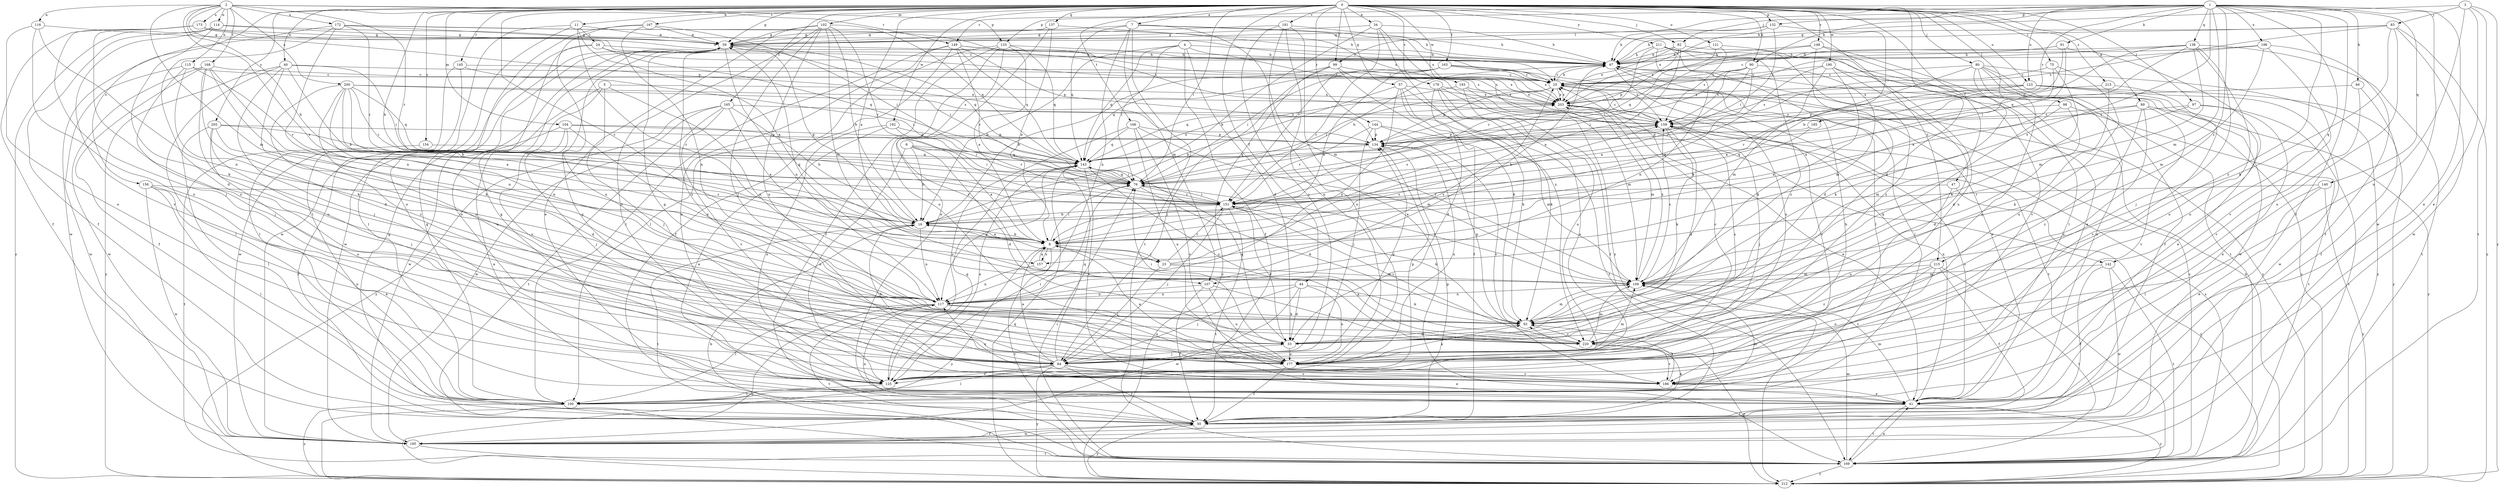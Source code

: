 strict digraph  {
0;
1;
2;
3;
4;
5;
6;
7;
8;
11;
16;
23;
24;
25;
33;
34;
40;
41;
44;
47;
50;
57;
59;
66;
67;
75;
76;
80;
82;
83;
84;
89;
90;
91;
92;
97;
98;
99;
100;
102;
104;
107;
109;
114;
115;
116;
117;
121;
123;
125;
132;
133;
134;
137;
138;
140;
142;
143;
144;
145;
148;
149;
151;
154;
156;
157;
159;
163;
165;
166;
167;
168;
169;
172;
173;
177;
179;
181;
185;
186;
190;
192;
193;
195;
196;
200;
203;
205;
211;
212;
213;
215;
220;
0 -> 7  [label=a];
0 -> 8  [label=a];
0 -> 11  [label=b];
0 -> 16  [label=b];
0 -> 23  [label=c];
0 -> 33  [label=d];
0 -> 34  [label=e];
0 -> 40  [label=e];
0 -> 44  [label=f];
0 -> 47  [label=f];
0 -> 57  [label=g];
0 -> 59  [label=g];
0 -> 75  [label=i];
0 -> 76  [label=i];
0 -> 80  [label=j];
0 -> 82  [label=j];
0 -> 89  [label=k];
0 -> 90  [label=k];
0 -> 97  [label=l];
0 -> 98  [label=l];
0 -> 99  [label=l];
0 -> 102  [label=m];
0 -> 104  [label=m];
0 -> 121  [label=o];
0 -> 123  [label=o];
0 -> 132  [label=p];
0 -> 137  [label=q];
0 -> 144  [label=r];
0 -> 145  [label=r];
0 -> 148  [label=r];
0 -> 154  [label=s];
0 -> 156  [label=s];
0 -> 163  [label=t];
0 -> 165  [label=t];
0 -> 166  [label=t];
0 -> 167  [label=t];
0 -> 179  [label=v];
0 -> 181  [label=v];
0 -> 190  [label=w];
0 -> 192  [label=w];
0 -> 193  [label=w];
0 -> 205  [label=y];
0 -> 211  [label=y];
0 -> 213  [label=z];
0 -> 215  [label=z];
1 -> 41  [label=e];
1 -> 50  [label=f];
1 -> 66  [label=h];
1 -> 82  [label=j];
1 -> 90  [label=k];
1 -> 91  [label=k];
1 -> 99  [label=l];
1 -> 107  [label=m];
1 -> 123  [label=o];
1 -> 132  [label=p];
1 -> 133  [label=p];
1 -> 138  [label=q];
1 -> 140  [label=q];
1 -> 142  [label=q];
1 -> 149  [label=r];
1 -> 157  [label=s];
1 -> 185  [label=v];
1 -> 195  [label=w];
1 -> 196  [label=x];
1 -> 215  [label=z];
1 -> 220  [label=z];
2 -> 16  [label=b];
2 -> 107  [label=m];
2 -> 114  [label=n];
2 -> 115  [label=n];
2 -> 116  [label=n];
2 -> 133  [label=p];
2 -> 134  [label=p];
2 -> 149  [label=r];
2 -> 151  [label=r];
2 -> 157  [label=s];
2 -> 168  [label=t];
2 -> 172  [label=u];
2 -> 173  [label=u];
2 -> 200  [label=x];
3 -> 41  [label=e];
3 -> 67  [label=h];
3 -> 83  [label=j];
3 -> 169  [label=t];
3 -> 177  [label=u];
3 -> 212  [label=y];
4 -> 16  [label=b];
4 -> 33  [label=d];
4 -> 50  [label=f];
4 -> 67  [label=h];
4 -> 76  [label=i];
4 -> 142  [label=q];
4 -> 143  [label=q];
5 -> 84  [label=j];
5 -> 117  [label=n];
5 -> 186  [label=v];
5 -> 195  [label=w];
5 -> 203  [label=x];
6 -> 8  [label=a];
6 -> 16  [label=b];
6 -> 33  [label=d];
6 -> 76  [label=i];
6 -> 125  [label=o];
6 -> 143  [label=q];
7 -> 59  [label=g];
7 -> 67  [label=h];
7 -> 107  [label=m];
7 -> 109  [label=m];
7 -> 117  [label=n];
7 -> 143  [label=q];
7 -> 169  [label=t];
7 -> 203  [label=x];
8 -> 16  [label=b];
8 -> 23  [label=c];
8 -> 76  [label=i];
8 -> 157  [label=s];
8 -> 169  [label=t];
8 -> 212  [label=y];
11 -> 8  [label=a];
11 -> 23  [label=c];
11 -> 24  [label=c];
11 -> 59  [label=g];
11 -> 100  [label=l];
11 -> 195  [label=w];
16 -> 8  [label=a];
16 -> 59  [label=g];
16 -> 117  [label=n];
16 -> 169  [label=t];
23 -> 67  [label=h];
23 -> 84  [label=j];
23 -> 109  [label=m];
23 -> 151  [label=r];
23 -> 159  [label=s];
24 -> 67  [label=h];
24 -> 100  [label=l];
24 -> 125  [label=o];
24 -> 143  [label=q];
24 -> 159  [label=s];
25 -> 67  [label=h];
25 -> 76  [label=i];
25 -> 134  [label=p];
25 -> 169  [label=t];
25 -> 186  [label=v];
25 -> 203  [label=x];
33 -> 76  [label=i];
33 -> 84  [label=j];
33 -> 143  [label=q];
33 -> 159  [label=s];
33 -> 177  [label=u];
34 -> 16  [label=b];
34 -> 59  [label=g];
34 -> 67  [label=h];
34 -> 151  [label=r];
34 -> 212  [label=y];
34 -> 220  [label=z];
40 -> 16  [label=b];
40 -> 25  [label=c];
40 -> 76  [label=i];
40 -> 84  [label=j];
40 -> 100  [label=l];
40 -> 177  [label=u];
40 -> 212  [label=y];
41 -> 50  [label=f];
41 -> 109  [label=m];
41 -> 159  [label=s];
41 -> 169  [label=t];
41 -> 203  [label=x];
41 -> 212  [label=y];
44 -> 33  [label=d];
44 -> 84  [label=j];
44 -> 92  [label=k];
44 -> 117  [label=n];
44 -> 177  [label=u];
44 -> 195  [label=w];
47 -> 151  [label=r];
47 -> 177  [label=u];
47 -> 212  [label=y];
50 -> 59  [label=g];
50 -> 92  [label=k];
50 -> 117  [label=n];
50 -> 134  [label=p];
50 -> 195  [label=w];
50 -> 212  [label=y];
57 -> 16  [label=b];
57 -> 50  [label=f];
57 -> 92  [label=k];
57 -> 117  [label=n];
57 -> 169  [label=t];
57 -> 203  [label=x];
59 -> 67  [label=h];
59 -> 76  [label=i];
59 -> 117  [label=n];
59 -> 143  [label=q];
59 -> 195  [label=w];
59 -> 220  [label=z];
66 -> 50  [label=f];
66 -> 186  [label=v];
66 -> 203  [label=x];
67 -> 25  [label=c];
67 -> 100  [label=l];
67 -> 177  [label=u];
67 -> 212  [label=y];
75 -> 8  [label=a];
75 -> 25  [label=c];
75 -> 92  [label=k];
75 -> 177  [label=u];
76 -> 67  [label=h];
76 -> 92  [label=k];
76 -> 143  [label=q];
76 -> 151  [label=r];
80 -> 8  [label=a];
80 -> 25  [label=c];
80 -> 41  [label=e];
80 -> 50  [label=f];
80 -> 92  [label=k];
80 -> 177  [label=u];
80 -> 195  [label=w];
80 -> 212  [label=y];
82 -> 8  [label=a];
82 -> 67  [label=h];
82 -> 134  [label=p];
82 -> 203  [label=x];
82 -> 220  [label=z];
83 -> 59  [label=g];
83 -> 67  [label=h];
83 -> 92  [label=k];
83 -> 125  [label=o];
83 -> 159  [label=s];
83 -> 195  [label=w];
83 -> 212  [label=y];
84 -> 8  [label=a];
84 -> 16  [label=b];
84 -> 41  [label=e];
84 -> 50  [label=f];
84 -> 100  [label=l];
84 -> 109  [label=m];
84 -> 125  [label=o];
84 -> 134  [label=p];
84 -> 143  [label=q];
84 -> 186  [label=v];
84 -> 212  [label=y];
89 -> 8  [label=a];
89 -> 159  [label=s];
89 -> 177  [label=u];
89 -> 186  [label=v];
89 -> 212  [label=y];
89 -> 220  [label=z];
90 -> 8  [label=a];
90 -> 25  [label=c];
90 -> 76  [label=i];
90 -> 109  [label=m];
90 -> 151  [label=r];
90 -> 159  [label=s];
91 -> 67  [label=h];
91 -> 76  [label=i];
91 -> 125  [label=o];
91 -> 134  [label=p];
91 -> 203  [label=x];
92 -> 33  [label=d];
92 -> 109  [label=m];
92 -> 134  [label=p];
92 -> 220  [label=z];
97 -> 41  [label=e];
97 -> 109  [label=m];
97 -> 159  [label=s];
97 -> 169  [label=t];
98 -> 33  [label=d];
98 -> 92  [label=k];
98 -> 159  [label=s];
98 -> 169  [label=t];
99 -> 16  [label=b];
99 -> 25  [label=c];
99 -> 84  [label=j];
99 -> 92  [label=k];
99 -> 203  [label=x];
99 -> 212  [label=y];
100 -> 59  [label=g];
100 -> 109  [label=m];
100 -> 212  [label=y];
102 -> 16  [label=b];
102 -> 41  [label=e];
102 -> 59  [label=g];
102 -> 84  [label=j];
102 -> 109  [label=m];
102 -> 125  [label=o];
102 -> 143  [label=q];
102 -> 151  [label=r];
102 -> 177  [label=u];
104 -> 41  [label=e];
104 -> 50  [label=f];
104 -> 76  [label=i];
104 -> 84  [label=j];
104 -> 117  [label=n];
104 -> 134  [label=p];
107 -> 50  [label=f];
107 -> 117  [label=n];
107 -> 177  [label=u];
107 -> 220  [label=z];
109 -> 59  [label=g];
109 -> 76  [label=i];
109 -> 117  [label=n];
109 -> 159  [label=s];
109 -> 203  [label=x];
114 -> 25  [label=c];
114 -> 50  [label=f];
114 -> 59  [label=g];
114 -> 92  [label=k];
114 -> 186  [label=v];
114 -> 212  [label=y];
115 -> 25  [label=c];
115 -> 84  [label=j];
115 -> 92  [label=k];
115 -> 151  [label=r];
115 -> 195  [label=w];
116 -> 59  [label=g];
116 -> 117  [label=n];
116 -> 125  [label=o];
116 -> 177  [label=u];
117 -> 25  [label=c];
117 -> 92  [label=k];
117 -> 100  [label=l];
117 -> 169  [label=t];
117 -> 177  [label=u];
117 -> 212  [label=y];
121 -> 67  [label=h];
121 -> 143  [label=q];
121 -> 159  [label=s];
121 -> 177  [label=u];
123 -> 41  [label=e];
123 -> 134  [label=p];
123 -> 151  [label=r];
123 -> 159  [label=s];
123 -> 195  [label=w];
123 -> 203  [label=x];
123 -> 212  [label=y];
125 -> 59  [label=g];
125 -> 67  [label=h];
125 -> 76  [label=i];
125 -> 100  [label=l];
125 -> 134  [label=p];
125 -> 143  [label=q];
132 -> 16  [label=b];
132 -> 59  [label=g];
132 -> 67  [label=h];
132 -> 76  [label=i];
132 -> 203  [label=x];
133 -> 8  [label=a];
133 -> 50  [label=f];
133 -> 67  [label=h];
133 -> 100  [label=l];
133 -> 143  [label=q];
133 -> 177  [label=u];
133 -> 220  [label=z];
134 -> 143  [label=q];
134 -> 177  [label=u];
137 -> 8  [label=a];
137 -> 41  [label=e];
137 -> 59  [label=g];
137 -> 203  [label=x];
138 -> 8  [label=a];
138 -> 25  [label=c];
138 -> 67  [label=h];
138 -> 84  [label=j];
138 -> 109  [label=m];
138 -> 125  [label=o];
138 -> 143  [label=q];
138 -> 169  [label=t];
140 -> 41  [label=e];
140 -> 100  [label=l];
140 -> 151  [label=r];
140 -> 212  [label=y];
142 -> 50  [label=f];
142 -> 109  [label=m];
142 -> 169  [label=t];
142 -> 195  [label=w];
143 -> 76  [label=i];
143 -> 117  [label=n];
143 -> 125  [label=o];
143 -> 186  [label=v];
143 -> 203  [label=x];
143 -> 220  [label=z];
144 -> 84  [label=j];
144 -> 109  [label=m];
144 -> 134  [label=p];
144 -> 151  [label=r];
144 -> 186  [label=v];
145 -> 25  [label=c];
145 -> 76  [label=i];
145 -> 100  [label=l];
145 -> 195  [label=w];
148 -> 33  [label=d];
148 -> 67  [label=h];
148 -> 76  [label=i];
148 -> 100  [label=l];
148 -> 186  [label=v];
149 -> 50  [label=f];
149 -> 67  [label=h];
149 -> 100  [label=l];
149 -> 125  [label=o];
149 -> 134  [label=p];
149 -> 143  [label=q];
149 -> 151  [label=r];
149 -> 159  [label=s];
151 -> 16  [label=b];
151 -> 33  [label=d];
151 -> 76  [label=i];
151 -> 84  [label=j];
151 -> 92  [label=k];
151 -> 159  [label=s];
151 -> 169  [label=t];
154 -> 143  [label=q];
154 -> 169  [label=t];
156 -> 41  [label=e];
156 -> 100  [label=l];
156 -> 125  [label=o];
156 -> 151  [label=r];
156 -> 195  [label=w];
157 -> 8  [label=a];
157 -> 117  [label=n];
159 -> 25  [label=c];
159 -> 33  [label=d];
159 -> 84  [label=j];
159 -> 92  [label=k];
159 -> 134  [label=p];
163 -> 8  [label=a];
163 -> 25  [label=c];
163 -> 41  [label=e];
163 -> 76  [label=i];
163 -> 143  [label=q];
163 -> 151  [label=r];
163 -> 159  [label=s];
163 -> 203  [label=x];
165 -> 8  [label=a];
165 -> 16  [label=b];
165 -> 159  [label=s];
165 -> 169  [label=t];
165 -> 186  [label=v];
165 -> 195  [label=w];
165 -> 212  [label=y];
166 -> 109  [label=m];
166 -> 125  [label=o];
166 -> 134  [label=p];
166 -> 143  [label=q];
166 -> 177  [label=u];
166 -> 186  [label=v];
167 -> 59  [label=g];
167 -> 76  [label=i];
167 -> 117  [label=n];
167 -> 125  [label=o];
167 -> 177  [label=u];
168 -> 25  [label=c];
168 -> 33  [label=d];
168 -> 50  [label=f];
168 -> 92  [label=k];
168 -> 117  [label=n];
168 -> 177  [label=u];
168 -> 195  [label=w];
169 -> 16  [label=b];
169 -> 25  [label=c];
169 -> 41  [label=e];
169 -> 76  [label=i];
169 -> 109  [label=m];
169 -> 159  [label=s];
169 -> 212  [label=y];
172 -> 33  [label=d];
172 -> 59  [label=g];
172 -> 67  [label=h];
172 -> 117  [label=n];
172 -> 151  [label=r];
172 -> 159  [label=s];
172 -> 195  [label=w];
173 -> 25  [label=c];
173 -> 50  [label=f];
173 -> 59  [label=g];
173 -> 67  [label=h];
173 -> 84  [label=j];
173 -> 177  [label=u];
177 -> 8  [label=a];
177 -> 25  [label=c];
177 -> 50  [label=f];
177 -> 59  [label=g];
177 -> 92  [label=k];
177 -> 186  [label=v];
179 -> 33  [label=d];
179 -> 50  [label=f];
179 -> 92  [label=k];
179 -> 125  [label=o];
179 -> 203  [label=x];
181 -> 41  [label=e];
181 -> 59  [label=g];
181 -> 67  [label=h];
181 -> 84  [label=j];
181 -> 125  [label=o];
181 -> 177  [label=u];
185 -> 16  [label=b];
185 -> 134  [label=p];
186 -> 41  [label=e];
186 -> 59  [label=g];
186 -> 92  [label=k];
186 -> 117  [label=n];
190 -> 8  [label=a];
190 -> 25  [label=c];
190 -> 33  [label=d];
190 -> 92  [label=k];
190 -> 109  [label=m];
190 -> 212  [label=y];
192 -> 41  [label=e];
192 -> 125  [label=o];
192 -> 134  [label=p];
192 -> 151  [label=r];
193 -> 109  [label=m];
193 -> 143  [label=q];
193 -> 177  [label=u];
193 -> 203  [label=x];
195 -> 50  [label=f];
195 -> 169  [label=t];
196 -> 50  [label=f];
196 -> 67  [label=h];
196 -> 109  [label=m];
196 -> 186  [label=v];
196 -> 203  [label=x];
200 -> 8  [label=a];
200 -> 16  [label=b];
200 -> 76  [label=i];
200 -> 117  [label=n];
200 -> 143  [label=q];
200 -> 159  [label=s];
200 -> 177  [label=u];
200 -> 203  [label=x];
200 -> 220  [label=z];
203 -> 25  [label=c];
203 -> 41  [label=e];
203 -> 109  [label=m];
203 -> 159  [label=s];
205 -> 33  [label=d];
205 -> 76  [label=i];
205 -> 84  [label=j];
205 -> 100  [label=l];
205 -> 125  [label=o];
205 -> 134  [label=p];
211 -> 41  [label=e];
211 -> 67  [label=h];
211 -> 100  [label=l];
211 -> 117  [label=n];
211 -> 151  [label=r];
211 -> 169  [label=t];
211 -> 220  [label=z];
212 -> 67  [label=h];
212 -> 143  [label=q];
213 -> 92  [label=k];
213 -> 186  [label=v];
213 -> 203  [label=x];
215 -> 50  [label=f];
215 -> 109  [label=m];
215 -> 125  [label=o];
215 -> 169  [label=t];
215 -> 186  [label=v];
215 -> 220  [label=z];
220 -> 8  [label=a];
220 -> 109  [label=m];
220 -> 151  [label=r];
220 -> 186  [label=v];
220 -> 212  [label=y];
}
